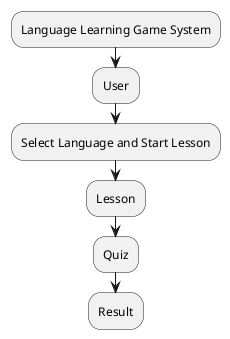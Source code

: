 @startuml
:Language Learning Game System;
:User;
:Select Language and Start Lesson;
:Lesson;
:Quiz;
:Result;
@enduml
